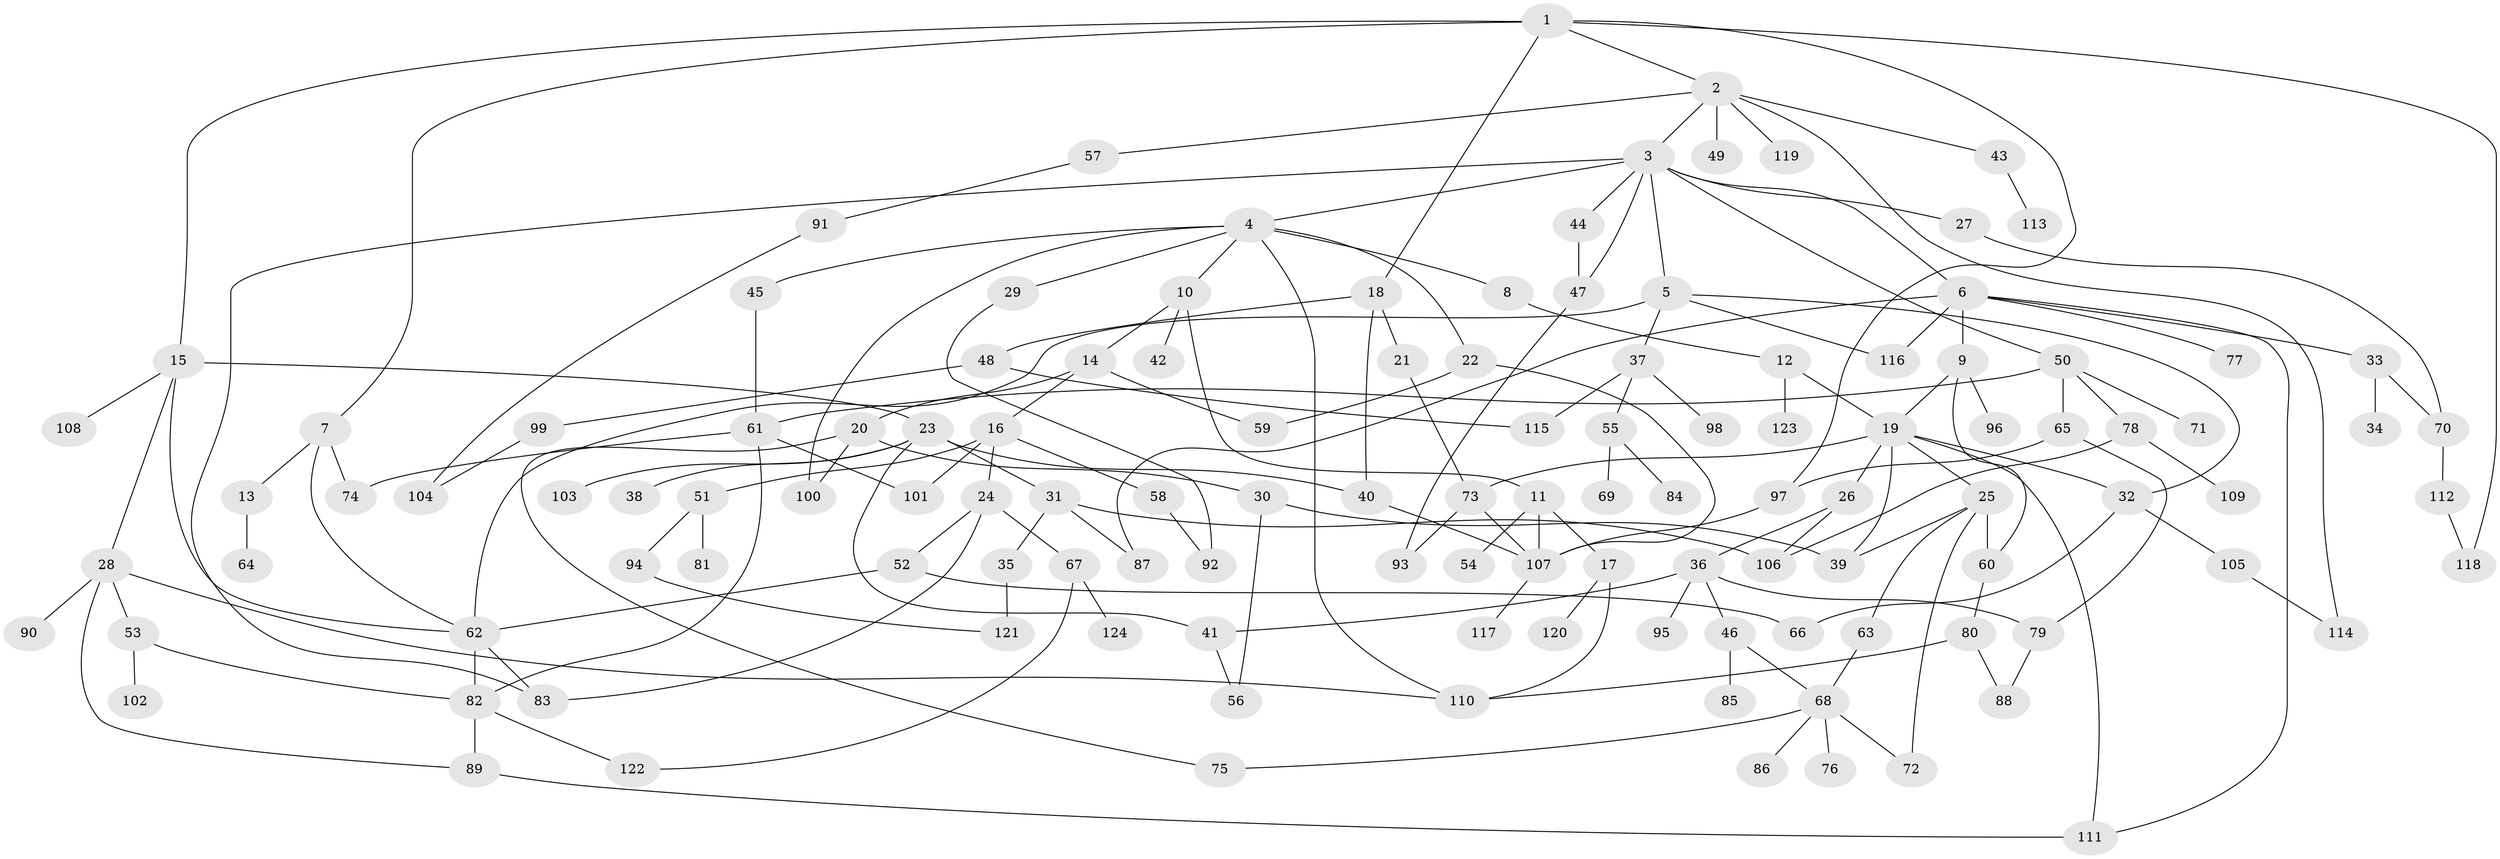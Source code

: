 // Generated by graph-tools (version 1.1) at 2025/42/03/09/25 04:42:16]
// undirected, 124 vertices, 175 edges
graph export_dot {
graph [start="1"]
  node [color=gray90,style=filled];
  1;
  2;
  3;
  4;
  5;
  6;
  7;
  8;
  9;
  10;
  11;
  12;
  13;
  14;
  15;
  16;
  17;
  18;
  19;
  20;
  21;
  22;
  23;
  24;
  25;
  26;
  27;
  28;
  29;
  30;
  31;
  32;
  33;
  34;
  35;
  36;
  37;
  38;
  39;
  40;
  41;
  42;
  43;
  44;
  45;
  46;
  47;
  48;
  49;
  50;
  51;
  52;
  53;
  54;
  55;
  56;
  57;
  58;
  59;
  60;
  61;
  62;
  63;
  64;
  65;
  66;
  67;
  68;
  69;
  70;
  71;
  72;
  73;
  74;
  75;
  76;
  77;
  78;
  79;
  80;
  81;
  82;
  83;
  84;
  85;
  86;
  87;
  88;
  89;
  90;
  91;
  92;
  93;
  94;
  95;
  96;
  97;
  98;
  99;
  100;
  101;
  102;
  103;
  104;
  105;
  106;
  107;
  108;
  109;
  110;
  111;
  112;
  113;
  114;
  115;
  116;
  117;
  118;
  119;
  120;
  121;
  122;
  123;
  124;
  1 -- 2;
  1 -- 7;
  1 -- 15;
  1 -- 18;
  1 -- 97;
  1 -- 118;
  2 -- 3;
  2 -- 43;
  2 -- 49;
  2 -- 57;
  2 -- 119;
  2 -- 114;
  3 -- 4;
  3 -- 5;
  3 -- 6;
  3 -- 27;
  3 -- 44;
  3 -- 50;
  3 -- 47;
  3 -- 83;
  4 -- 8;
  4 -- 10;
  4 -- 22;
  4 -- 29;
  4 -- 45;
  4 -- 110;
  4 -- 100;
  5 -- 37;
  5 -- 32;
  5 -- 62;
  5 -- 116;
  6 -- 9;
  6 -- 33;
  6 -- 77;
  6 -- 116;
  6 -- 87;
  6 -- 111;
  7 -- 13;
  7 -- 74;
  7 -- 62;
  8 -- 12;
  9 -- 60;
  9 -- 96;
  9 -- 19;
  10 -- 11;
  10 -- 14;
  10 -- 42;
  11 -- 17;
  11 -- 54;
  11 -- 107;
  12 -- 19;
  12 -- 123;
  13 -- 64;
  14 -- 16;
  14 -- 20;
  14 -- 59;
  15 -- 23;
  15 -- 28;
  15 -- 62;
  15 -- 108;
  16 -- 24;
  16 -- 51;
  16 -- 58;
  16 -- 101;
  17 -- 120;
  17 -- 110;
  18 -- 21;
  18 -- 48;
  18 -- 40;
  19 -- 25;
  19 -- 26;
  19 -- 32;
  19 -- 73;
  19 -- 111;
  19 -- 39;
  20 -- 30;
  20 -- 100;
  20 -- 75;
  21 -- 73;
  22 -- 107;
  22 -- 59;
  23 -- 31;
  23 -- 38;
  23 -- 40;
  23 -- 41;
  23 -- 103;
  24 -- 52;
  24 -- 67;
  24 -- 83;
  25 -- 39;
  25 -- 63;
  25 -- 72;
  25 -- 60;
  26 -- 36;
  26 -- 106;
  27 -- 70;
  28 -- 53;
  28 -- 89;
  28 -- 90;
  28 -- 110;
  29 -- 92;
  30 -- 56;
  30 -- 39;
  31 -- 35;
  31 -- 87;
  31 -- 106;
  32 -- 105;
  32 -- 66;
  33 -- 34;
  33 -- 70;
  35 -- 121;
  36 -- 46;
  36 -- 95;
  36 -- 41;
  36 -- 79;
  37 -- 55;
  37 -- 98;
  37 -- 115;
  40 -- 107;
  41 -- 56;
  43 -- 113;
  44 -- 47;
  45 -- 61;
  46 -- 85;
  46 -- 68;
  47 -- 93;
  48 -- 99;
  48 -- 115;
  50 -- 65;
  50 -- 71;
  50 -- 78;
  50 -- 61;
  51 -- 81;
  51 -- 94;
  52 -- 66;
  52 -- 62;
  53 -- 102;
  53 -- 82;
  55 -- 69;
  55 -- 84;
  57 -- 91;
  58 -- 92;
  60 -- 80;
  61 -- 101;
  61 -- 74;
  61 -- 82;
  62 -- 82;
  62 -- 83;
  63 -- 68;
  65 -- 79;
  65 -- 97;
  67 -- 124;
  67 -- 122;
  68 -- 72;
  68 -- 75;
  68 -- 76;
  68 -- 86;
  70 -- 112;
  73 -- 107;
  73 -- 93;
  78 -- 106;
  78 -- 109;
  79 -- 88;
  80 -- 88;
  80 -- 110;
  82 -- 122;
  82 -- 89;
  89 -- 111;
  91 -- 104;
  94 -- 121;
  97 -- 107;
  99 -- 104;
  105 -- 114;
  107 -- 117;
  112 -- 118;
}
